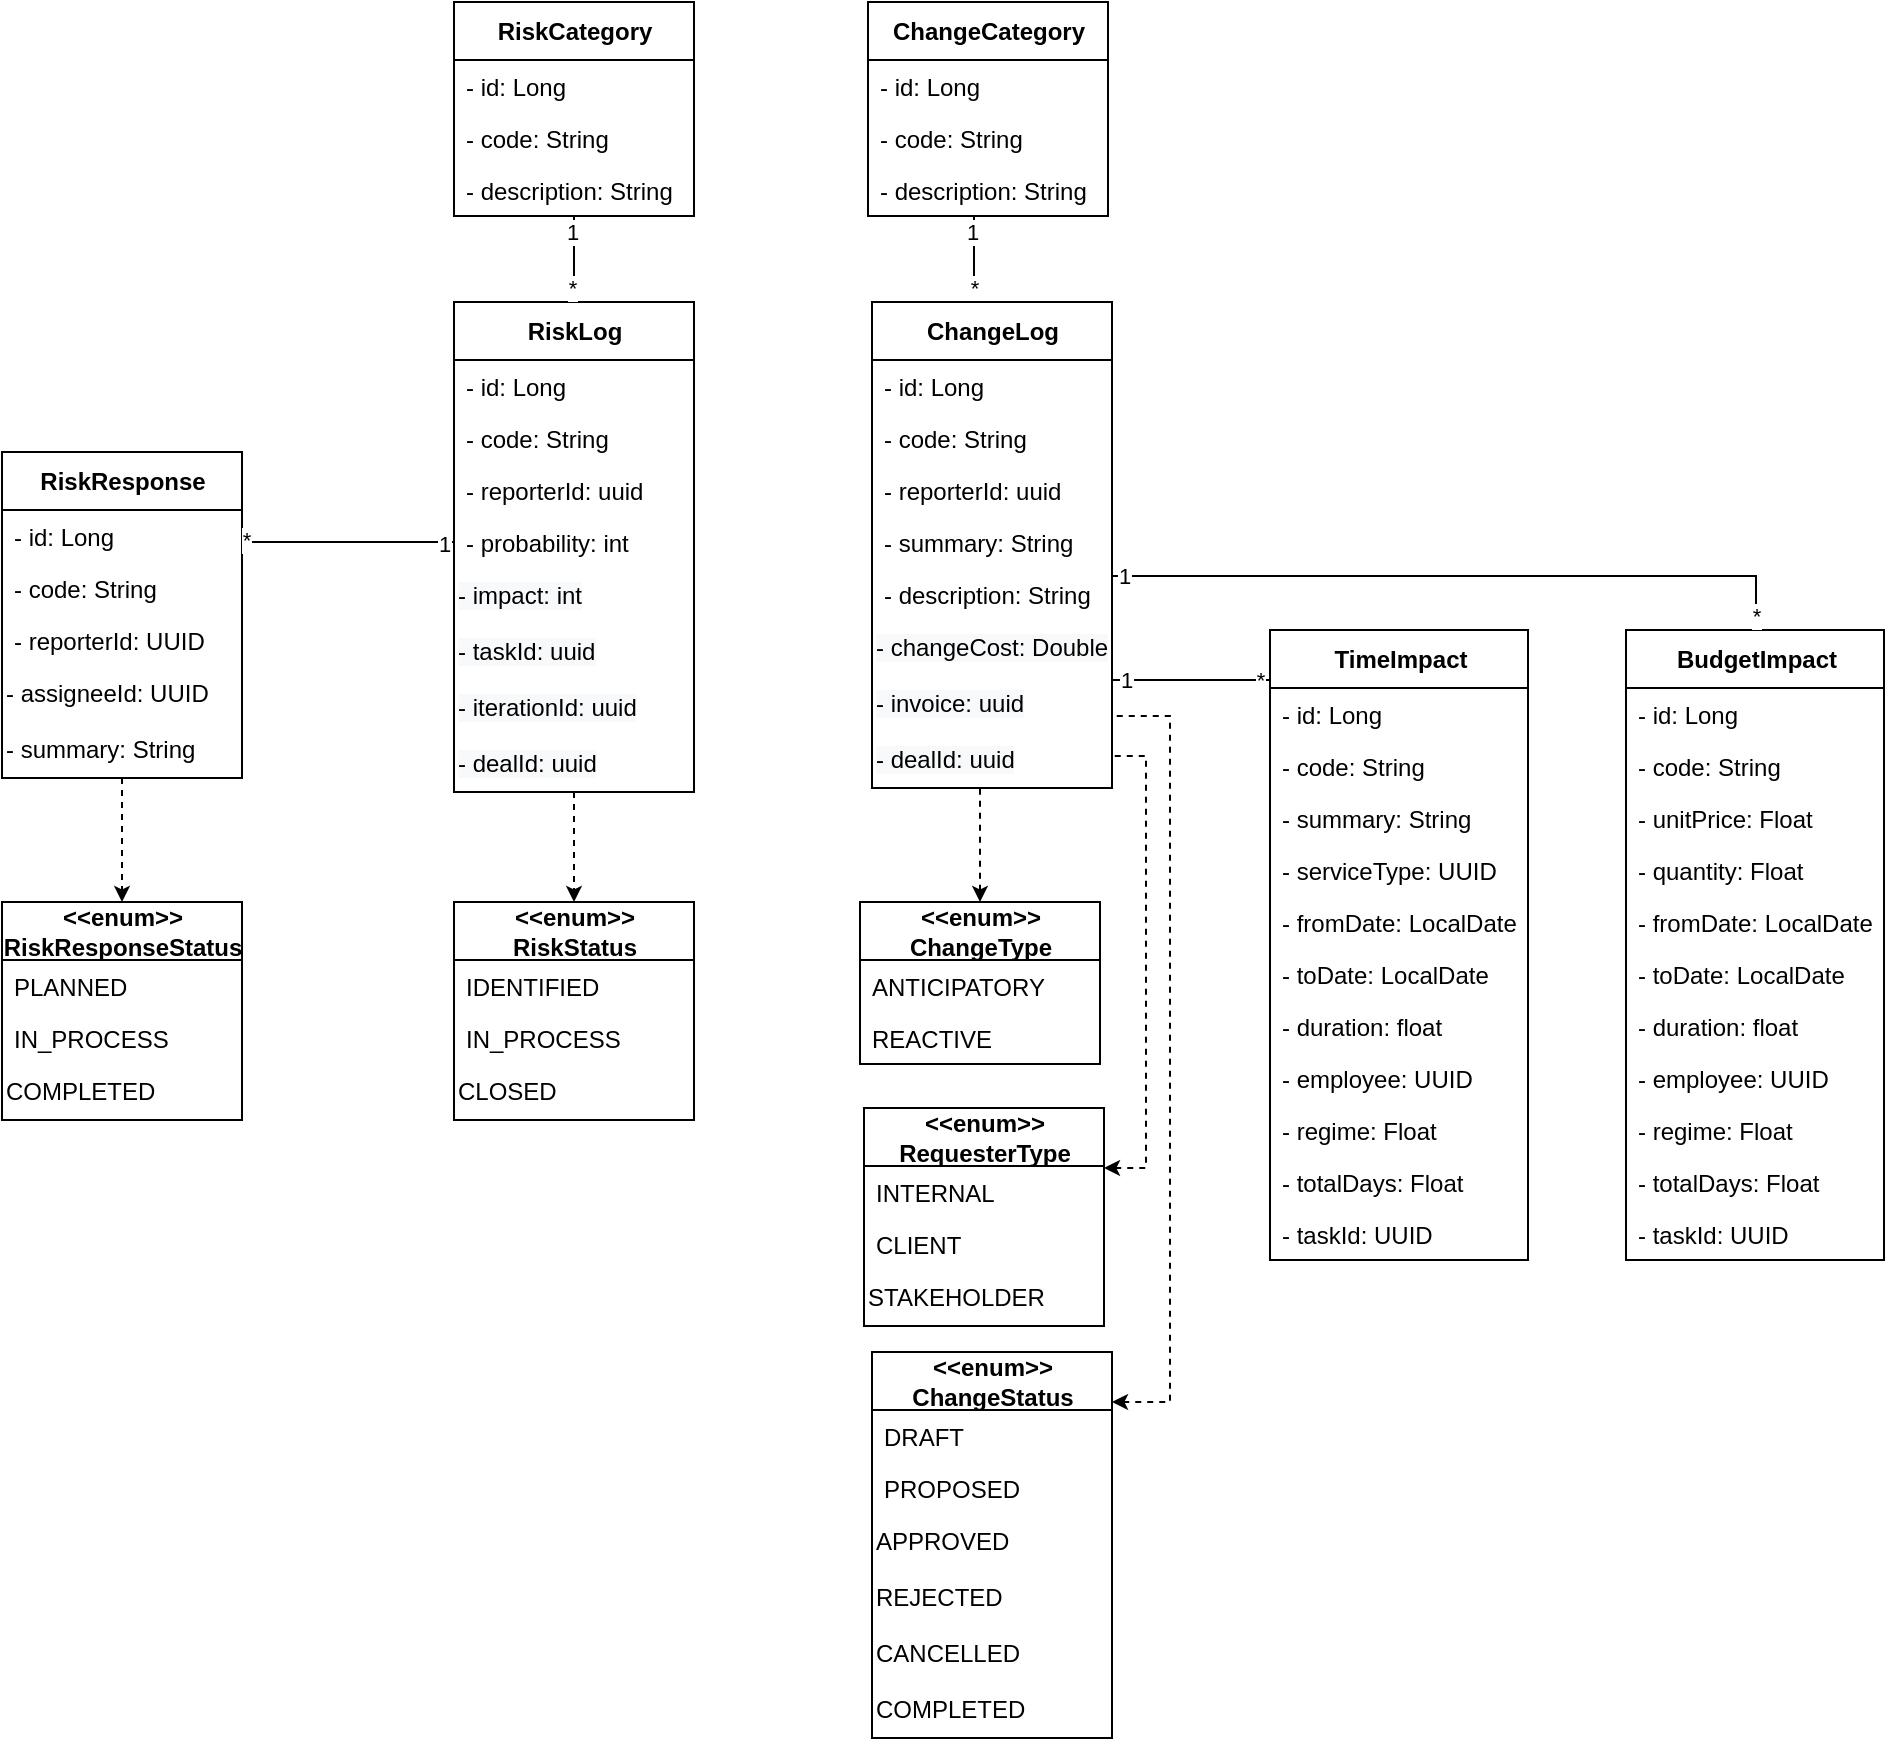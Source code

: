<mxfile version="17.3.0" type="github">
  <diagram id="O3V-b7JlQ_tQbeFanuFo" name="Page-1">
    <mxGraphModel dx="1190" dy="610" grid="0" gridSize="10" guides="1" tooltips="1" connect="1" arrows="1" fold="1" page="1" pageScale="1" pageWidth="827" pageHeight="1169" math="0" shadow="0">
      <root>
        <mxCell id="0" />
        <mxCell id="1" parent="0" />
        <mxCell id="GBCcsxsc0mgiXgWLBUPm-1" value="&lt;b&gt;RiskLog&lt;/b&gt;" style="swimlane;fontStyle=0;align=center;verticalAlign=middle;childLayout=stackLayout;horizontal=1;startSize=29;horizontalStack=0;resizeParent=1;resizeParentMax=0;resizeLast=0;collapsible=0;marginBottom=0;html=1;fontSize=12;labelPosition=center;verticalLabelPosition=middle;container=0;strokeColor=default;swimlaneLine=1;rounded=0;shadow=0;glass=0;sketch=0;perimeterSpacing=0;" parent="1" vertex="1">
          <mxGeometry x="276" y="270" width="120" height="245" as="geometry" />
        </mxCell>
        <mxCell id="GBCcsxsc0mgiXgWLBUPm-2" value="- id: Long" style="text;strokeColor=none;fillColor=none;align=left;verticalAlign=top;spacingLeft=4;spacingRight=4;overflow=hidden;rotatable=0;points=[[0,0.5],[1,0.5]];portConstraint=eastwest;container=0;fontStyle=0" parent="GBCcsxsc0mgiXgWLBUPm-1" vertex="1">
          <mxGeometry y="29" width="120" height="26" as="geometry" />
        </mxCell>
        <mxCell id="GBCcsxsc0mgiXgWLBUPm-3" value="- code: String " style="text;strokeColor=none;fillColor=none;align=left;verticalAlign=top;spacingLeft=4;spacingRight=4;overflow=hidden;rotatable=0;points=[[0,0.5],[1,0.5]];portConstraint=eastwest;container=0;fontStyle=0" parent="GBCcsxsc0mgiXgWLBUPm-1" vertex="1">
          <mxGeometry y="55" width="120" height="26" as="geometry" />
        </mxCell>
        <mxCell id="GBCcsxsc0mgiXgWLBUPm-4" value="- reporterId: uuid" style="text;strokeColor=none;fillColor=none;align=left;verticalAlign=top;spacingLeft=4;spacingRight=4;overflow=hidden;rotatable=0;points=[[0,0.5],[1,0.5]];portConstraint=eastwest;container=0;fontStyle=0" parent="GBCcsxsc0mgiXgWLBUPm-1" vertex="1">
          <mxGeometry y="81" width="120" height="26" as="geometry" />
        </mxCell>
        <mxCell id="GBCcsxsc0mgiXgWLBUPm-5" value="- probability: int" style="text;strokeColor=none;fillColor=none;align=left;verticalAlign=top;spacingLeft=4;spacingRight=4;overflow=hidden;rotatable=0;points=[[0,0.5],[1,0.5]];portConstraint=eastwest;container=0;fontStyle=0" parent="GBCcsxsc0mgiXgWLBUPm-1" vertex="1">
          <mxGeometry y="107" width="120" height="26" as="geometry" />
        </mxCell>
        <mxCell id="GBCcsxsc0mgiXgWLBUPm-6" value="&lt;span style=&quot;color: rgb(0 , 0 , 0) ; font-family: &amp;#34;helvetica&amp;#34; ; font-size: 12px ; font-style: normal ; font-weight: 400 ; letter-spacing: normal ; text-align: left ; text-indent: 0px ; text-transform: none ; word-spacing: 0px ; background-color: rgb(248 , 249 , 250) ; display: inline ; float: none&quot;&gt;- impact: int&lt;/span&gt;" style="text;whiteSpace=wrap;html=1;" parent="GBCcsxsc0mgiXgWLBUPm-1" vertex="1">
          <mxGeometry y="133" width="120" height="28" as="geometry" />
        </mxCell>
        <mxCell id="GBCcsxsc0mgiXgWLBUPm-8" value="&lt;span style=&quot;color: rgb(0 , 0 , 0) ; font-family: &amp;#34;helvetica&amp;#34; ; font-size: 12px ; font-style: normal ; font-weight: 400 ; letter-spacing: normal ; text-align: left ; text-indent: 0px ; text-transform: none ; word-spacing: 0px ; background-color: rgb(248 , 249 , 250) ; display: inline ; float: none&quot;&gt;- taskId: uuid&lt;/span&gt;" style="text;whiteSpace=wrap;html=1;" parent="GBCcsxsc0mgiXgWLBUPm-1" vertex="1">
          <mxGeometry y="161" width="120" height="28" as="geometry" />
        </mxCell>
        <mxCell id="GBCcsxsc0mgiXgWLBUPm-7" value="&lt;span style=&quot;color: rgb(0 , 0 , 0) ; font-family: &amp;#34;helvetica&amp;#34; ; font-size: 12px ; font-style: normal ; font-weight: 400 ; letter-spacing: normal ; text-align: left ; text-indent: 0px ; text-transform: none ; word-spacing: 0px ; background-color: rgb(248 , 249 , 250) ; display: inline ; float: none&quot;&gt;- iterationId: uuid&lt;/span&gt;" style="text;whiteSpace=wrap;html=1;" parent="GBCcsxsc0mgiXgWLBUPm-1" vertex="1">
          <mxGeometry y="189" width="120" height="28" as="geometry" />
        </mxCell>
        <mxCell id="GBCcsxsc0mgiXgWLBUPm-9" value="&lt;span style=&quot;color: rgb(0 , 0 , 0) ; font-family: &amp;#34;helvetica&amp;#34; ; font-size: 12px ; font-style: normal ; font-weight: 400 ; letter-spacing: normal ; text-align: left ; text-indent: 0px ; text-transform: none ; word-spacing: 0px ; background-color: rgb(248 , 249 , 250) ; display: inline ; float: none&quot;&gt;- dealId: uuid&lt;/span&gt;" style="text;whiteSpace=wrap;html=1;" parent="GBCcsxsc0mgiXgWLBUPm-1" vertex="1">
          <mxGeometry y="217" width="120" height="28" as="geometry" />
        </mxCell>
        <mxCell id="GBCcsxsc0mgiXgWLBUPm-20" value="&lt;b&gt;&amp;lt;&amp;lt;enum&amp;gt;&amp;gt;&lt;br&gt;RiskStatus&lt;/b&gt;" style="swimlane;fontStyle=0;align=center;verticalAlign=middle;childLayout=stackLayout;horizontal=1;startSize=29;horizontalStack=0;resizeParent=1;resizeParentMax=0;resizeLast=0;collapsible=0;marginBottom=0;html=1;fontSize=12;labelPosition=center;verticalLabelPosition=middle;container=0;swimlaneLine=1;rounded=0;sketch=0;glass=0;" parent="1" vertex="1">
          <mxGeometry x="276" y="570" width="120" height="109" as="geometry" />
        </mxCell>
        <mxCell id="GBCcsxsc0mgiXgWLBUPm-21" value="IDENTIFIED" style="text;strokeColor=none;fillColor=none;align=left;verticalAlign=top;spacingLeft=4;spacingRight=4;overflow=hidden;rotatable=0;points=[[0,0.5],[1,0.5]];portConstraint=eastwest;container=0;fontStyle=0" parent="GBCcsxsc0mgiXgWLBUPm-20" vertex="1">
          <mxGeometry y="29" width="120" height="26" as="geometry" />
        </mxCell>
        <mxCell id="GBCcsxsc0mgiXgWLBUPm-22" value="IN_PROCESS" style="text;strokeColor=none;fillColor=none;align=left;verticalAlign=top;spacingLeft=4;spacingRight=4;overflow=hidden;rotatable=0;points=[[0,0.5],[1,0.5]];portConstraint=eastwest;container=0;fontStyle=0" parent="GBCcsxsc0mgiXgWLBUPm-20" vertex="1">
          <mxGeometry y="55" width="120" height="26" as="geometry" />
        </mxCell>
        <mxCell id="GBCcsxsc0mgiXgWLBUPm-23" value="CLOSED" style="text;whiteSpace=wrap;html=1;fontStyle=0" parent="GBCcsxsc0mgiXgWLBUPm-20" vertex="1">
          <mxGeometry y="81" width="120" height="28" as="geometry" />
        </mxCell>
        <mxCell id="GBCcsxsc0mgiXgWLBUPm-25" style="edgeStyle=orthogonalEdgeStyle;rounded=0;orthogonalLoop=1;jettySize=auto;html=1;dashed=1;endSize=5;startSize=5;" parent="1" source="GBCcsxsc0mgiXgWLBUPm-9" target="GBCcsxsc0mgiXgWLBUPm-20" edge="1">
          <mxGeometry relative="1" as="geometry" />
        </mxCell>
        <mxCell id="GBCcsxsc0mgiXgWLBUPm-26" value="&lt;b&gt;RiskCategory&lt;/b&gt;" style="swimlane;fontStyle=0;align=center;verticalAlign=middle;childLayout=stackLayout;horizontal=1;startSize=29;horizontalStack=0;resizeParent=1;resizeParentMax=0;resizeLast=0;collapsible=0;marginBottom=0;html=1;fontSize=12;labelPosition=center;verticalLabelPosition=middle;container=0;strokeColor=default;swimlaneLine=1;rounded=0;shadow=0;glass=0;sketch=0;perimeterSpacing=0;" parent="1" vertex="1">
          <mxGeometry x="276" y="120" width="120" height="107" as="geometry" />
        </mxCell>
        <mxCell id="GBCcsxsc0mgiXgWLBUPm-27" value="- id: Long" style="text;strokeColor=none;fillColor=none;align=left;verticalAlign=top;spacingLeft=4;spacingRight=4;overflow=hidden;rotatable=0;points=[[0,0.5],[1,0.5]];portConstraint=eastwest;container=0;fontStyle=0" parent="GBCcsxsc0mgiXgWLBUPm-26" vertex="1">
          <mxGeometry y="29" width="120" height="26" as="geometry" />
        </mxCell>
        <mxCell id="GBCcsxsc0mgiXgWLBUPm-35" value="- code: String " style="text;strokeColor=none;fillColor=none;align=left;verticalAlign=top;spacingLeft=4;spacingRight=4;overflow=hidden;rotatable=0;points=[[0,0.5],[1,0.5]];portConstraint=eastwest;container=0;fontStyle=0" parent="GBCcsxsc0mgiXgWLBUPm-26" vertex="1">
          <mxGeometry y="55" width="120" height="26" as="geometry" />
        </mxCell>
        <mxCell id="GBCcsxsc0mgiXgWLBUPm-28" value="- description: String " style="text;strokeColor=none;fillColor=none;align=left;verticalAlign=top;spacingLeft=4;spacingRight=4;overflow=hidden;rotatable=0;points=[[0,0.5],[1,0.5]];portConstraint=eastwest;container=0;fontStyle=0" parent="GBCcsxsc0mgiXgWLBUPm-26" vertex="1">
          <mxGeometry y="81" width="120" height="26" as="geometry" />
        </mxCell>
        <mxCell id="GBCcsxsc0mgiXgWLBUPm-36" style="edgeStyle=orthogonalEdgeStyle;rounded=0;orthogonalLoop=1;jettySize=auto;html=1;startSize=5;endSize=5;endArrow=none;endFill=0;" parent="1" source="GBCcsxsc0mgiXgWLBUPm-1" target="GBCcsxsc0mgiXgWLBUPm-26" edge="1">
          <mxGeometry relative="1" as="geometry">
            <Array as="points">
              <mxPoint x="336" y="246" />
              <mxPoint x="336" y="246" />
            </Array>
          </mxGeometry>
        </mxCell>
        <mxCell id="GBCcsxsc0mgiXgWLBUPm-37" value="*" style="edgeLabel;html=1;align=center;verticalAlign=middle;resizable=0;points=[];" parent="GBCcsxsc0mgiXgWLBUPm-36" vertex="1" connectable="0">
          <mxGeometry x="-0.846" relative="1" as="geometry">
            <mxPoint x="-1" y="-4" as="offset" />
          </mxGeometry>
        </mxCell>
        <mxCell id="GBCcsxsc0mgiXgWLBUPm-38" value="1" style="edgeLabel;html=1;align=center;verticalAlign=middle;resizable=0;points=[];" parent="GBCcsxsc0mgiXgWLBUPm-36" vertex="1" connectable="0">
          <mxGeometry x="0.913" relative="1" as="geometry">
            <mxPoint x="-1" y="6" as="offset" />
          </mxGeometry>
        </mxCell>
        <mxCell id="GBCcsxsc0mgiXgWLBUPm-39" value="&lt;b&gt;&amp;lt;&amp;lt;enum&amp;gt;&amp;gt;&lt;/b&gt;&lt;br&gt;&lt;b&gt;RiskResponseStatus&lt;/b&gt;" style="swimlane;fontStyle=0;align=center;verticalAlign=middle;childLayout=stackLayout;horizontal=1;startSize=29;horizontalStack=0;resizeParent=1;resizeParentMax=0;resizeLast=0;collapsible=0;marginBottom=0;html=1;fontSize=12;labelPosition=center;verticalLabelPosition=middle;container=0;swimlaneLine=1;rounded=0;sketch=0;glass=0;" parent="1" vertex="1">
          <mxGeometry x="50" y="570" width="120" height="109" as="geometry" />
        </mxCell>
        <mxCell id="GBCcsxsc0mgiXgWLBUPm-40" value="PLANNED" style="text;strokeColor=none;fillColor=none;align=left;verticalAlign=top;spacingLeft=4;spacingRight=4;overflow=hidden;rotatable=0;points=[[0,0.5],[1,0.5]];portConstraint=eastwest;container=0;fontStyle=0" parent="GBCcsxsc0mgiXgWLBUPm-39" vertex="1">
          <mxGeometry y="29" width="120" height="26" as="geometry" />
        </mxCell>
        <mxCell id="GBCcsxsc0mgiXgWLBUPm-41" value="IN_PROCESS" style="text;strokeColor=none;fillColor=none;align=left;verticalAlign=top;spacingLeft=4;spacingRight=4;overflow=hidden;rotatable=0;points=[[0,0.5],[1,0.5]];portConstraint=eastwest;container=0;fontStyle=0" parent="GBCcsxsc0mgiXgWLBUPm-39" vertex="1">
          <mxGeometry y="55" width="120" height="26" as="geometry" />
        </mxCell>
        <mxCell id="GBCcsxsc0mgiXgWLBUPm-42" value="COMPLETED" style="text;whiteSpace=wrap;html=1;fontStyle=0" parent="GBCcsxsc0mgiXgWLBUPm-39" vertex="1">
          <mxGeometry y="81" width="120" height="28" as="geometry" />
        </mxCell>
        <mxCell id="GBCcsxsc0mgiXgWLBUPm-43" value="&lt;b&gt;RiskResponse&lt;/b&gt;" style="swimlane;fontStyle=0;align=center;verticalAlign=middle;childLayout=stackLayout;horizontal=1;startSize=29;horizontalStack=0;resizeParent=1;resizeParentMax=0;resizeLast=0;collapsible=0;marginBottom=0;html=1;fontSize=12;labelPosition=center;verticalLabelPosition=middle;container=0;strokeColor=default;swimlaneLine=1;rounded=0;shadow=0;glass=0;sketch=0;perimeterSpacing=0;" parent="1" vertex="1">
          <mxGeometry x="50" y="345" width="120" height="163" as="geometry" />
        </mxCell>
        <mxCell id="GBCcsxsc0mgiXgWLBUPm-44" value="- id: Long" style="text;strokeColor=none;fillColor=none;align=left;verticalAlign=top;spacingLeft=4;spacingRight=4;overflow=hidden;rotatable=0;points=[[0,0.5],[1,0.5]];portConstraint=eastwest;container=0;fontStyle=0" parent="GBCcsxsc0mgiXgWLBUPm-43" vertex="1">
          <mxGeometry y="29" width="120" height="26" as="geometry" />
        </mxCell>
        <mxCell id="GBCcsxsc0mgiXgWLBUPm-45" value="- code: String " style="text;strokeColor=none;fillColor=none;align=left;verticalAlign=top;spacingLeft=4;spacingRight=4;overflow=hidden;rotatable=0;points=[[0,0.5],[1,0.5]];portConstraint=eastwest;container=0;fontStyle=0" parent="GBCcsxsc0mgiXgWLBUPm-43" vertex="1">
          <mxGeometry y="55" width="120" height="26" as="geometry" />
        </mxCell>
        <mxCell id="GBCcsxsc0mgiXgWLBUPm-46" value="- reporterId: UUID" style="text;strokeColor=none;fillColor=none;align=left;verticalAlign=top;spacingLeft=4;spacingRight=4;overflow=hidden;rotatable=0;points=[[0,0.5],[1,0.5]];portConstraint=eastwest;container=0;fontStyle=0" parent="GBCcsxsc0mgiXgWLBUPm-43" vertex="1">
          <mxGeometry y="81" width="120" height="26" as="geometry" />
        </mxCell>
        <mxCell id="GBCcsxsc0mgiXgWLBUPm-69" value="&lt;span&gt;-&amp;nbsp;&lt;/span&gt;&lt;span style=&quot;font-family: &amp;#34;helvetica&amp;#34;&quot;&gt;assigneeId&lt;/span&gt;&lt;span&gt;: UUID&lt;/span&gt;" style="text;whiteSpace=wrap;html=1;align=left;" parent="GBCcsxsc0mgiXgWLBUPm-43" vertex="1">
          <mxGeometry y="107" width="120" height="28" as="geometry" />
        </mxCell>
        <mxCell id="GBCcsxsc0mgiXgWLBUPm-67" value="&lt;span&gt;- summary: String&lt;/span&gt;" style="text;whiteSpace=wrap;html=1;align=left;" parent="GBCcsxsc0mgiXgWLBUPm-43" vertex="1">
          <mxGeometry y="135" width="120" height="28" as="geometry" />
        </mxCell>
        <mxCell id="GBCcsxsc0mgiXgWLBUPm-54" style="edgeStyle=orthogonalEdgeStyle;rounded=0;orthogonalLoop=1;jettySize=auto;html=1;endArrow=none;endFill=0;startSize=5;endSize=5;" parent="1" source="GBCcsxsc0mgiXgWLBUPm-5" target="GBCcsxsc0mgiXgWLBUPm-43" edge="1">
          <mxGeometry relative="1" as="geometry">
            <Array as="points">
              <mxPoint x="109" y="391" />
            </Array>
          </mxGeometry>
        </mxCell>
        <mxCell id="GBCcsxsc0mgiXgWLBUPm-55" value="*" style="edgeLabel;html=1;align=center;verticalAlign=middle;resizable=0;points=[];" parent="GBCcsxsc0mgiXgWLBUPm-54" vertex="1" connectable="0">
          <mxGeometry x="0.931" y="1" relative="1" as="geometry">
            <mxPoint x="-2" y="-2" as="offset" />
          </mxGeometry>
        </mxCell>
        <mxCell id="GBCcsxsc0mgiXgWLBUPm-56" value="1" style="edgeLabel;html=1;align=center;verticalAlign=middle;resizable=0;points=[];" parent="GBCcsxsc0mgiXgWLBUPm-54" vertex="1" connectable="0">
          <mxGeometry x="-0.894" y="1" relative="1" as="geometry">
            <mxPoint as="offset" />
          </mxGeometry>
        </mxCell>
        <mxCell id="GBCcsxsc0mgiXgWLBUPm-57" style="edgeStyle=orthogonalEdgeStyle;rounded=0;orthogonalLoop=1;jettySize=auto;html=1;endArrow=classic;endFill=1;startSize=5;endSize=5;dashed=1;" parent="1" source="GBCcsxsc0mgiXgWLBUPm-43" target="GBCcsxsc0mgiXgWLBUPm-39" edge="1">
          <mxGeometry relative="1" as="geometry">
            <Array as="points">
              <mxPoint x="114" y="585" />
              <mxPoint x="114" y="585" />
            </Array>
          </mxGeometry>
        </mxCell>
        <mxCell id="GBCcsxsc0mgiXgWLBUPm-74" style="edgeStyle=orthogonalEdgeStyle;rounded=0;orthogonalLoop=1;jettySize=auto;html=1;endArrow=none;endFill=0;startSize=5;endSize=5;" parent="1" source="GBCcsxsc0mgiXgWLBUPm-58" target="GBCcsxsc0mgiXgWLBUPm-70" edge="1">
          <mxGeometry relative="1" as="geometry">
            <Array as="points">
              <mxPoint x="536" y="253" />
              <mxPoint x="536" y="253" />
            </Array>
          </mxGeometry>
        </mxCell>
        <mxCell id="GBCcsxsc0mgiXgWLBUPm-75" value="*" style="edgeLabel;html=1;align=center;verticalAlign=middle;resizable=0;points=[];" parent="GBCcsxsc0mgiXgWLBUPm-74" vertex="1" connectable="0">
          <mxGeometry x="-0.648" relative="1" as="geometry">
            <mxPoint as="offset" />
          </mxGeometry>
        </mxCell>
        <mxCell id="GBCcsxsc0mgiXgWLBUPm-76" value="1" style="edgeLabel;html=1;align=center;verticalAlign=middle;resizable=0;points=[];" parent="GBCcsxsc0mgiXgWLBUPm-74" vertex="1" connectable="0">
          <mxGeometry x="0.733" y="-1" relative="1" as="geometry">
            <mxPoint x="-2" y="2" as="offset" />
          </mxGeometry>
        </mxCell>
        <mxCell id="GBCcsxsc0mgiXgWLBUPm-58" value="&lt;b&gt;ChangeLog&lt;/b&gt;" style="swimlane;fontStyle=0;align=center;verticalAlign=middle;childLayout=stackLayout;horizontal=1;startSize=29;horizontalStack=0;resizeParent=1;resizeParentMax=0;resizeLast=0;collapsible=0;marginBottom=0;html=1;fontSize=12;labelPosition=center;verticalLabelPosition=middle;container=0;strokeColor=default;swimlaneLine=1;rounded=0;shadow=0;glass=0;sketch=0;perimeterSpacing=0;" parent="1" vertex="1">
          <mxGeometry x="485" y="270" width="120" height="243" as="geometry" />
        </mxCell>
        <mxCell id="GBCcsxsc0mgiXgWLBUPm-59" value="- id: Long" style="text;strokeColor=none;fillColor=none;align=left;verticalAlign=top;spacingLeft=4;spacingRight=4;overflow=hidden;rotatable=0;points=[[0,0.5],[1,0.5]];portConstraint=eastwest;container=0;fontStyle=0" parent="GBCcsxsc0mgiXgWLBUPm-58" vertex="1">
          <mxGeometry y="29" width="120" height="26" as="geometry" />
        </mxCell>
        <mxCell id="GBCcsxsc0mgiXgWLBUPm-60" value="- code: String " style="text;strokeColor=none;fillColor=none;align=left;verticalAlign=top;spacingLeft=4;spacingRight=4;overflow=hidden;rotatable=0;points=[[0,0.5],[1,0.5]];portConstraint=eastwest;container=0;fontStyle=0" parent="GBCcsxsc0mgiXgWLBUPm-58" vertex="1">
          <mxGeometry y="55" width="120" height="26" as="geometry" />
        </mxCell>
        <mxCell id="GBCcsxsc0mgiXgWLBUPm-61" value="- reporterId: uuid" style="text;strokeColor=none;fillColor=none;align=left;verticalAlign=top;spacingLeft=4;spacingRight=4;overflow=hidden;rotatable=0;points=[[0,0.5],[1,0.5]];portConstraint=eastwest;container=0;fontStyle=0" parent="GBCcsxsc0mgiXgWLBUPm-58" vertex="1">
          <mxGeometry y="81" width="120" height="26" as="geometry" />
        </mxCell>
        <mxCell id="GBCcsxsc0mgiXgWLBUPm-62" value="- summary: String" style="text;strokeColor=none;fillColor=none;align=left;verticalAlign=top;spacingLeft=4;spacingRight=4;overflow=hidden;rotatable=0;points=[[0,0.5],[1,0.5]];portConstraint=eastwest;container=0;fontStyle=0" parent="GBCcsxsc0mgiXgWLBUPm-58" vertex="1">
          <mxGeometry y="107" width="120" height="26" as="geometry" />
        </mxCell>
        <mxCell id="GBCcsxsc0mgiXgWLBUPm-68" value="- description: String" style="text;strokeColor=none;fillColor=none;align=left;verticalAlign=top;spacingLeft=4;spacingRight=4;overflow=hidden;rotatable=0;points=[[0,0.5],[1,0.5]];portConstraint=eastwest;container=0;fontStyle=0" parent="GBCcsxsc0mgiXgWLBUPm-58" vertex="1">
          <mxGeometry y="133" width="120" height="26" as="geometry" />
        </mxCell>
        <mxCell id="GBCcsxsc0mgiXgWLBUPm-64" value="&lt;span style=&quot;color: rgb(0 , 0 , 0) ; font-family: &amp;#34;helvetica&amp;#34; ; font-size: 12px ; font-style: normal ; font-weight: 400 ; letter-spacing: normal ; text-align: left ; text-indent: 0px ; text-transform: none ; word-spacing: 0px ; background-color: rgb(248 , 249 , 250) ; display: inline ; float: none&quot;&gt;- changeCost: Double&lt;/span&gt;" style="text;whiteSpace=wrap;html=1;" parent="GBCcsxsc0mgiXgWLBUPm-58" vertex="1">
          <mxGeometry y="159" width="120" height="28" as="geometry" />
        </mxCell>
        <mxCell id="GBCcsxsc0mgiXgWLBUPm-65" value="&lt;span style=&quot;color: rgb(0 , 0 , 0) ; font-family: &amp;#34;helvetica&amp;#34; ; font-size: 12px ; font-style: normal ; font-weight: 400 ; letter-spacing: normal ; text-align: left ; text-indent: 0px ; text-transform: none ; word-spacing: 0px ; background-color: rgb(248 , 249 , 250) ; display: inline ; float: none&quot;&gt;- invoice: uuid&lt;/span&gt;" style="text;whiteSpace=wrap;html=1;" parent="GBCcsxsc0mgiXgWLBUPm-58" vertex="1">
          <mxGeometry y="187" width="120" height="28" as="geometry" />
        </mxCell>
        <mxCell id="GBCcsxsc0mgiXgWLBUPm-66" value="&lt;span style=&quot;color: rgb(0 , 0 , 0) ; font-family: &amp;#34;helvetica&amp;#34; ; font-size: 12px ; font-style: normal ; font-weight: 400 ; letter-spacing: normal ; text-align: left ; text-indent: 0px ; text-transform: none ; word-spacing: 0px ; background-color: rgb(248 , 249 , 250) ; display: inline ; float: none&quot;&gt;- dealId: uuid&lt;/span&gt;" style="text;whiteSpace=wrap;html=1;" parent="GBCcsxsc0mgiXgWLBUPm-58" vertex="1">
          <mxGeometry y="215" width="120" height="28" as="geometry" />
        </mxCell>
        <mxCell id="GBCcsxsc0mgiXgWLBUPm-70" value="&lt;b&gt;ChangeCategory&lt;/b&gt;" style="swimlane;fontStyle=0;align=center;verticalAlign=middle;childLayout=stackLayout;horizontal=1;startSize=29;horizontalStack=0;resizeParent=1;resizeParentMax=0;resizeLast=0;collapsible=0;marginBottom=0;html=1;fontSize=12;labelPosition=center;verticalLabelPosition=middle;container=0;strokeColor=default;swimlaneLine=1;rounded=0;shadow=0;glass=0;sketch=0;perimeterSpacing=0;" parent="1" vertex="1">
          <mxGeometry x="483" y="120" width="120" height="107" as="geometry" />
        </mxCell>
        <mxCell id="GBCcsxsc0mgiXgWLBUPm-71" value="- id: Long" style="text;strokeColor=none;fillColor=none;align=left;verticalAlign=top;spacingLeft=4;spacingRight=4;overflow=hidden;rotatable=0;points=[[0,0.5],[1,0.5]];portConstraint=eastwest;container=0;fontStyle=0" parent="GBCcsxsc0mgiXgWLBUPm-70" vertex="1">
          <mxGeometry y="29" width="120" height="26" as="geometry" />
        </mxCell>
        <mxCell id="GBCcsxsc0mgiXgWLBUPm-72" value="- code: String " style="text;strokeColor=none;fillColor=none;align=left;verticalAlign=top;spacingLeft=4;spacingRight=4;overflow=hidden;rotatable=0;points=[[0,0.5],[1,0.5]];portConstraint=eastwest;container=0;fontStyle=0" parent="GBCcsxsc0mgiXgWLBUPm-70" vertex="1">
          <mxGeometry y="55" width="120" height="26" as="geometry" />
        </mxCell>
        <mxCell id="GBCcsxsc0mgiXgWLBUPm-73" value="- description: String " style="text;strokeColor=none;fillColor=none;align=left;verticalAlign=top;spacingLeft=4;spacingRight=4;overflow=hidden;rotatable=0;points=[[0,0.5],[1,0.5]];portConstraint=eastwest;container=0;fontStyle=0" parent="GBCcsxsc0mgiXgWLBUPm-70" vertex="1">
          <mxGeometry y="81" width="120" height="26" as="geometry" />
        </mxCell>
        <mxCell id="GBCcsxsc0mgiXgWLBUPm-96" style="edgeStyle=orthogonalEdgeStyle;rounded=0;orthogonalLoop=1;jettySize=auto;html=1;endArrow=none;endFill=0;startSize=5;endSize=5;dashed=1;startArrow=classic;startFill=1;" parent="1" source="GBCcsxsc0mgiXgWLBUPm-77" target="GBCcsxsc0mgiXgWLBUPm-58" edge="1">
          <mxGeometry relative="1" as="geometry">
            <Array as="points">
              <mxPoint x="622" y="703" />
              <mxPoint x="622" y="497" />
            </Array>
          </mxGeometry>
        </mxCell>
        <mxCell id="GBCcsxsc0mgiXgWLBUPm-77" value="&lt;b&gt;&amp;lt;&amp;lt;enum&amp;gt;&amp;gt;&lt;/b&gt;&lt;br&gt;&lt;b&gt;RequesterType&lt;/b&gt;" style="swimlane;fontStyle=0;align=center;verticalAlign=middle;childLayout=stackLayout;horizontal=1;startSize=29;horizontalStack=0;resizeParent=1;resizeParentMax=0;resizeLast=0;collapsible=0;marginBottom=0;html=1;fontSize=12;labelPosition=center;verticalLabelPosition=middle;container=0;swimlaneLine=1;rounded=0;sketch=0;glass=0;" parent="1" vertex="1">
          <mxGeometry x="481" y="673" width="120" height="109" as="geometry" />
        </mxCell>
        <mxCell id="GBCcsxsc0mgiXgWLBUPm-78" value="INTERNAL" style="text;strokeColor=none;fillColor=none;align=left;verticalAlign=top;spacingLeft=4;spacingRight=4;overflow=hidden;rotatable=0;points=[[0,0.5],[1,0.5]];portConstraint=eastwest;container=0;fontStyle=0" parent="GBCcsxsc0mgiXgWLBUPm-77" vertex="1">
          <mxGeometry y="29" width="120" height="26" as="geometry" />
        </mxCell>
        <mxCell id="GBCcsxsc0mgiXgWLBUPm-79" value="CLIENT" style="text;strokeColor=none;fillColor=none;align=left;verticalAlign=top;spacingLeft=4;spacingRight=4;overflow=hidden;rotatable=0;points=[[0,0.5],[1,0.5]];portConstraint=eastwest;container=0;fontStyle=0" parent="GBCcsxsc0mgiXgWLBUPm-77" vertex="1">
          <mxGeometry y="55" width="120" height="26" as="geometry" />
        </mxCell>
        <mxCell id="GBCcsxsc0mgiXgWLBUPm-80" value="STAKEHOLDER" style="text;whiteSpace=wrap;html=1;fontStyle=0" parent="GBCcsxsc0mgiXgWLBUPm-77" vertex="1">
          <mxGeometry y="81" width="120" height="28" as="geometry" />
        </mxCell>
        <mxCell id="GBCcsxsc0mgiXgWLBUPm-98" style="edgeStyle=orthogonalEdgeStyle;rounded=0;orthogonalLoop=1;jettySize=auto;html=1;dashed=1;startArrow=classic;startFill=1;endArrow=none;endFill=0;startSize=5;endSize=5;" parent="1" source="GBCcsxsc0mgiXgWLBUPm-81" target="GBCcsxsc0mgiXgWLBUPm-58" edge="1">
          <mxGeometry relative="1" as="geometry">
            <Array as="points">
              <mxPoint x="634" y="820" />
              <mxPoint x="634" y="477" />
            </Array>
          </mxGeometry>
        </mxCell>
        <mxCell id="GBCcsxsc0mgiXgWLBUPm-81" value="&lt;b&gt;&amp;lt;&amp;lt;enum&amp;gt;&amp;gt;&lt;br&gt;&lt;/b&gt;&lt;b&gt;ChangeStatus&lt;/b&gt;&lt;b&gt;&lt;br&gt;&lt;/b&gt;" style="swimlane;fontStyle=0;align=center;verticalAlign=middle;childLayout=stackLayout;horizontal=1;startSize=29;horizontalStack=0;resizeParent=1;resizeParentMax=0;resizeLast=0;collapsible=0;marginBottom=0;html=1;fontSize=12;labelPosition=center;verticalLabelPosition=middle;container=0;swimlaneLine=1;rounded=0;sketch=0;glass=0;" parent="1" vertex="1">
          <mxGeometry x="485" y="795" width="120" height="193" as="geometry" />
        </mxCell>
        <mxCell id="GBCcsxsc0mgiXgWLBUPm-82" value="DRAFT" style="text;strokeColor=none;fillColor=none;align=left;verticalAlign=top;spacingLeft=4;spacingRight=4;overflow=hidden;rotatable=0;points=[[0,0.5],[1,0.5]];portConstraint=eastwest;container=0;fontStyle=0" parent="GBCcsxsc0mgiXgWLBUPm-81" vertex="1">
          <mxGeometry y="29" width="120" height="26" as="geometry" />
        </mxCell>
        <mxCell id="GBCcsxsc0mgiXgWLBUPm-83" value="PROPOSED" style="text;strokeColor=none;fillColor=none;align=left;verticalAlign=top;spacingLeft=4;spacingRight=4;overflow=hidden;rotatable=0;points=[[0,0.5],[1,0.5]];portConstraint=eastwest;container=0;fontStyle=0" parent="GBCcsxsc0mgiXgWLBUPm-81" vertex="1">
          <mxGeometry y="55" width="120" height="26" as="geometry" />
        </mxCell>
        <mxCell id="GBCcsxsc0mgiXgWLBUPm-84" value="APPROVED" style="text;whiteSpace=wrap;html=1;fontStyle=0" parent="GBCcsxsc0mgiXgWLBUPm-81" vertex="1">
          <mxGeometry y="81" width="120" height="28" as="geometry" />
        </mxCell>
        <mxCell id="GBCcsxsc0mgiXgWLBUPm-85" value="REJECTED" style="text;whiteSpace=wrap;html=1;fontStyle=0" parent="GBCcsxsc0mgiXgWLBUPm-81" vertex="1">
          <mxGeometry y="109" width="120" height="28" as="geometry" />
        </mxCell>
        <mxCell id="GBCcsxsc0mgiXgWLBUPm-86" value="CANCELLED" style="text;whiteSpace=wrap;html=1;fontStyle=0" parent="GBCcsxsc0mgiXgWLBUPm-81" vertex="1">
          <mxGeometry y="137" width="120" height="28" as="geometry" />
        </mxCell>
        <mxCell id="GBCcsxsc0mgiXgWLBUPm-87" value="COMPLETED" style="text;whiteSpace=wrap;html=1;fontStyle=0" parent="GBCcsxsc0mgiXgWLBUPm-81" vertex="1">
          <mxGeometry y="165" width="120" height="28" as="geometry" />
        </mxCell>
        <mxCell id="GBCcsxsc0mgiXgWLBUPm-99" style="edgeStyle=orthogonalEdgeStyle;rounded=0;orthogonalLoop=1;jettySize=auto;html=1;dashed=1;startArrow=classic;startFill=1;endArrow=none;endFill=0;startSize=5;endSize=5;" parent="1" source="GBCcsxsc0mgiXgWLBUPm-91" target="GBCcsxsc0mgiXgWLBUPm-58" edge="1">
          <mxGeometry relative="1" as="geometry">
            <Array as="points">
              <mxPoint x="534" y="506" />
            </Array>
          </mxGeometry>
        </mxCell>
        <mxCell id="GBCcsxsc0mgiXgWLBUPm-91" value="&lt;b&gt;&amp;lt;&amp;lt;enum&amp;gt;&amp;gt;&lt;/b&gt;&lt;br&gt;&lt;b&gt;ChangeType&lt;/b&gt;" style="swimlane;fontStyle=0;align=center;verticalAlign=middle;childLayout=stackLayout;horizontal=1;startSize=29;horizontalStack=0;resizeParent=1;resizeParentMax=0;resizeLast=0;collapsible=0;marginBottom=0;html=1;fontSize=12;labelPosition=center;verticalLabelPosition=middle;container=0;swimlaneLine=1;rounded=0;sketch=0;glass=0;" parent="1" vertex="1">
          <mxGeometry x="479" y="570" width="120" height="81" as="geometry" />
        </mxCell>
        <mxCell id="GBCcsxsc0mgiXgWLBUPm-92" value="ANTICIPATORY" style="text;strokeColor=none;fillColor=none;align=left;verticalAlign=top;spacingLeft=4;spacingRight=4;overflow=hidden;rotatable=0;points=[[0,0.5],[1,0.5]];portConstraint=eastwest;container=0;fontStyle=0" parent="GBCcsxsc0mgiXgWLBUPm-91" vertex="1">
          <mxGeometry y="29" width="120" height="26" as="geometry" />
        </mxCell>
        <mxCell id="GBCcsxsc0mgiXgWLBUPm-93" value="REACTIVE" style="text;strokeColor=none;fillColor=none;align=left;verticalAlign=top;spacingLeft=4;spacingRight=4;overflow=hidden;rotatable=0;points=[[0,0.5],[1,0.5]];portConstraint=eastwest;container=0;fontStyle=0" parent="GBCcsxsc0mgiXgWLBUPm-91" vertex="1">
          <mxGeometry y="55" width="120" height="26" as="geometry" />
        </mxCell>
        <mxCell id="-9ntUUpc3BVKoZAdtAOt-1" value="&lt;b&gt;TimeImpact&lt;/b&gt;" style="swimlane;fontStyle=0;align=center;verticalAlign=middle;childLayout=stackLayout;horizontal=1;startSize=29;horizontalStack=0;resizeParent=1;resizeParentMax=0;resizeLast=0;collapsible=0;marginBottom=0;html=1;fontSize=12;labelPosition=center;verticalLabelPosition=middle;container=0;strokeColor=default;swimlaneLine=1;rounded=0;shadow=0;glass=0;sketch=0;perimeterSpacing=0;" vertex="1" parent="1">
          <mxGeometry x="684" y="434" width="129" height="315" as="geometry" />
        </mxCell>
        <mxCell id="-9ntUUpc3BVKoZAdtAOt-2" value="- id: Long" style="text;strokeColor=none;fillColor=none;align=left;verticalAlign=top;spacingLeft=4;spacingRight=4;overflow=hidden;rotatable=0;points=[[0,0.5],[1,0.5]];portConstraint=eastwest;container=0;fontStyle=0" vertex="1" parent="-9ntUUpc3BVKoZAdtAOt-1">
          <mxGeometry y="29" width="129" height="26" as="geometry" />
        </mxCell>
        <mxCell id="-9ntUUpc3BVKoZAdtAOt-3" value="- code: String " style="text;strokeColor=none;fillColor=none;align=left;verticalAlign=top;spacingLeft=4;spacingRight=4;overflow=hidden;rotatable=0;points=[[0,0.5],[1,0.5]];portConstraint=eastwest;container=0;fontStyle=0" vertex="1" parent="-9ntUUpc3BVKoZAdtAOt-1">
          <mxGeometry y="55" width="129" height="26" as="geometry" />
        </mxCell>
        <mxCell id="-9ntUUpc3BVKoZAdtAOt-4" value="- summary: String " style="text;strokeColor=none;fillColor=none;align=left;verticalAlign=top;spacingLeft=4;spacingRight=4;overflow=hidden;rotatable=0;points=[[0,0.5],[1,0.5]];portConstraint=eastwest;container=0;fontStyle=0" vertex="1" parent="-9ntUUpc3BVKoZAdtAOt-1">
          <mxGeometry y="81" width="129" height="26" as="geometry" />
        </mxCell>
        <mxCell id="-9ntUUpc3BVKoZAdtAOt-5" value="- serviceType: UUID" style="text;strokeColor=none;fillColor=none;align=left;verticalAlign=top;spacingLeft=4;spacingRight=4;overflow=hidden;rotatable=0;points=[[0,0.5],[1,0.5]];portConstraint=eastwest;container=0;fontStyle=0" vertex="1" parent="-9ntUUpc3BVKoZAdtAOt-1">
          <mxGeometry y="107" width="129" height="26" as="geometry" />
        </mxCell>
        <mxCell id="-9ntUUpc3BVKoZAdtAOt-6" value="- fromDate: LocalDate" style="text;strokeColor=none;fillColor=none;align=left;verticalAlign=top;spacingLeft=4;spacingRight=4;overflow=hidden;rotatable=0;points=[[0,0.5],[1,0.5]];portConstraint=eastwest;container=0;fontStyle=0" vertex="1" parent="-9ntUUpc3BVKoZAdtAOt-1">
          <mxGeometry y="133" width="129" height="26" as="geometry" />
        </mxCell>
        <mxCell id="-9ntUUpc3BVKoZAdtAOt-7" value="- toDate: LocalDate" style="text;strokeColor=none;fillColor=none;align=left;verticalAlign=top;spacingLeft=4;spacingRight=4;overflow=hidden;rotatable=0;points=[[0,0.5],[1,0.5]];portConstraint=eastwest;container=0;fontStyle=0" vertex="1" parent="-9ntUUpc3BVKoZAdtAOt-1">
          <mxGeometry y="159" width="129" height="26" as="geometry" />
        </mxCell>
        <mxCell id="-9ntUUpc3BVKoZAdtAOt-8" value="- duration: float" style="text;strokeColor=none;fillColor=none;align=left;verticalAlign=top;spacingLeft=4;spacingRight=4;overflow=hidden;rotatable=0;points=[[0,0.5],[1,0.5]];portConstraint=eastwest;container=0;fontStyle=0" vertex="1" parent="-9ntUUpc3BVKoZAdtAOt-1">
          <mxGeometry y="185" width="129" height="26" as="geometry" />
        </mxCell>
        <mxCell id="-9ntUUpc3BVKoZAdtAOt-9" value="- employee: UUID" style="text;strokeColor=none;fillColor=none;align=left;verticalAlign=top;spacingLeft=4;spacingRight=4;overflow=hidden;rotatable=0;points=[[0,0.5],[1,0.5]];portConstraint=eastwest;container=0;fontStyle=0" vertex="1" parent="-9ntUUpc3BVKoZAdtAOt-1">
          <mxGeometry y="211" width="129" height="26" as="geometry" />
        </mxCell>
        <mxCell id="-9ntUUpc3BVKoZAdtAOt-10" value="- regime: Float" style="text;strokeColor=none;fillColor=none;align=left;verticalAlign=top;spacingLeft=4;spacingRight=4;overflow=hidden;rotatable=0;points=[[0,0.5],[1,0.5]];portConstraint=eastwest;container=0;fontStyle=0" vertex="1" parent="-9ntUUpc3BVKoZAdtAOt-1">
          <mxGeometry y="237" width="129" height="26" as="geometry" />
        </mxCell>
        <mxCell id="-9ntUUpc3BVKoZAdtAOt-11" value="- totalDays: Float" style="text;strokeColor=none;fillColor=none;align=left;verticalAlign=top;spacingLeft=4;spacingRight=4;overflow=hidden;rotatable=0;points=[[0,0.5],[1,0.5]];portConstraint=eastwest;container=0;fontStyle=0" vertex="1" parent="-9ntUUpc3BVKoZAdtAOt-1">
          <mxGeometry y="263" width="129" height="26" as="geometry" />
        </mxCell>
        <mxCell id="-9ntUUpc3BVKoZAdtAOt-12" value="- taskId: UUID" style="text;strokeColor=none;fillColor=none;align=left;verticalAlign=top;spacingLeft=4;spacingRight=4;overflow=hidden;rotatable=0;points=[[0,0.5],[1,0.5]];portConstraint=eastwest;container=0;fontStyle=0" vertex="1" parent="-9ntUUpc3BVKoZAdtAOt-1">
          <mxGeometry y="289" width="129" height="26" as="geometry" />
        </mxCell>
        <mxCell id="-9ntUUpc3BVKoZAdtAOt-13" style="edgeStyle=orthogonalEdgeStyle;rounded=0;orthogonalLoop=1;jettySize=auto;html=1;endArrow=none;endFill=0;" edge="1" parent="1" source="GBCcsxsc0mgiXgWLBUPm-58" target="-9ntUUpc3BVKoZAdtAOt-1">
          <mxGeometry relative="1" as="geometry">
            <Array as="points">
              <mxPoint x="672" y="459" />
              <mxPoint x="672" y="459" />
            </Array>
          </mxGeometry>
        </mxCell>
        <mxCell id="-9ntUUpc3BVKoZAdtAOt-14" value="*" style="edgeLabel;html=1;align=center;verticalAlign=middle;resizable=0;points=[];" vertex="1" connectable="0" parent="-9ntUUpc3BVKoZAdtAOt-13">
          <mxGeometry x="0.865" relative="1" as="geometry">
            <mxPoint as="offset" />
          </mxGeometry>
        </mxCell>
        <mxCell id="-9ntUUpc3BVKoZAdtAOt-15" value="1" style="edgeLabel;html=1;align=center;verticalAlign=middle;resizable=0;points=[];" vertex="1" connectable="0" parent="-9ntUUpc3BVKoZAdtAOt-13">
          <mxGeometry x="-0.84" relative="1" as="geometry">
            <mxPoint as="offset" />
          </mxGeometry>
        </mxCell>
        <mxCell id="-9ntUUpc3BVKoZAdtAOt-16" value="&lt;b&gt;BudgetImpact&lt;/b&gt;" style="swimlane;fontStyle=0;align=center;verticalAlign=middle;childLayout=stackLayout;horizontal=1;startSize=29;horizontalStack=0;resizeParent=1;resizeParentMax=0;resizeLast=0;collapsible=0;marginBottom=0;html=1;fontSize=12;labelPosition=center;verticalLabelPosition=middle;container=0;strokeColor=default;swimlaneLine=1;rounded=0;shadow=0;glass=0;sketch=0;perimeterSpacing=0;" vertex="1" parent="1">
          <mxGeometry x="862" y="434" width="129" height="315" as="geometry" />
        </mxCell>
        <mxCell id="-9ntUUpc3BVKoZAdtAOt-17" value="- id: Long" style="text;strokeColor=none;fillColor=none;align=left;verticalAlign=top;spacingLeft=4;spacingRight=4;overflow=hidden;rotatable=0;points=[[0,0.5],[1,0.5]];portConstraint=eastwest;container=0;fontStyle=0" vertex="1" parent="-9ntUUpc3BVKoZAdtAOt-16">
          <mxGeometry y="29" width="129" height="26" as="geometry" />
        </mxCell>
        <mxCell id="-9ntUUpc3BVKoZAdtAOt-18" value="- code: String " style="text;strokeColor=none;fillColor=none;align=left;verticalAlign=top;spacingLeft=4;spacingRight=4;overflow=hidden;rotatable=0;points=[[0,0.5],[1,0.5]];portConstraint=eastwest;container=0;fontStyle=0" vertex="1" parent="-9ntUUpc3BVKoZAdtAOt-16">
          <mxGeometry y="55" width="129" height="26" as="geometry" />
        </mxCell>
        <mxCell id="-9ntUUpc3BVKoZAdtAOt-19" value="- unitPrice: Float" style="text;strokeColor=none;fillColor=none;align=left;verticalAlign=top;spacingLeft=4;spacingRight=4;overflow=hidden;rotatable=0;points=[[0,0.5],[1,0.5]];portConstraint=eastwest;container=0;fontStyle=0" vertex="1" parent="-9ntUUpc3BVKoZAdtAOt-16">
          <mxGeometry y="81" width="129" height="26" as="geometry" />
        </mxCell>
        <mxCell id="-9ntUUpc3BVKoZAdtAOt-20" value="- quantity: Float" style="text;strokeColor=none;fillColor=none;align=left;verticalAlign=top;spacingLeft=4;spacingRight=4;overflow=hidden;rotatable=0;points=[[0,0.5],[1,0.5]];portConstraint=eastwest;container=0;fontStyle=0" vertex="1" parent="-9ntUUpc3BVKoZAdtAOt-16">
          <mxGeometry y="107" width="129" height="26" as="geometry" />
        </mxCell>
        <mxCell id="-9ntUUpc3BVKoZAdtAOt-21" value="- fromDate: LocalDate" style="text;strokeColor=none;fillColor=none;align=left;verticalAlign=top;spacingLeft=4;spacingRight=4;overflow=hidden;rotatable=0;points=[[0,0.5],[1,0.5]];portConstraint=eastwest;container=0;fontStyle=0" vertex="1" parent="-9ntUUpc3BVKoZAdtAOt-16">
          <mxGeometry y="133" width="129" height="26" as="geometry" />
        </mxCell>
        <mxCell id="-9ntUUpc3BVKoZAdtAOt-22" value="- toDate: LocalDate" style="text;strokeColor=none;fillColor=none;align=left;verticalAlign=top;spacingLeft=4;spacingRight=4;overflow=hidden;rotatable=0;points=[[0,0.5],[1,0.5]];portConstraint=eastwest;container=0;fontStyle=0" vertex="1" parent="-9ntUUpc3BVKoZAdtAOt-16">
          <mxGeometry y="159" width="129" height="26" as="geometry" />
        </mxCell>
        <mxCell id="-9ntUUpc3BVKoZAdtAOt-23" value="- duration: float" style="text;strokeColor=none;fillColor=none;align=left;verticalAlign=top;spacingLeft=4;spacingRight=4;overflow=hidden;rotatable=0;points=[[0,0.5],[1,0.5]];portConstraint=eastwest;container=0;fontStyle=0" vertex="1" parent="-9ntUUpc3BVKoZAdtAOt-16">
          <mxGeometry y="185" width="129" height="26" as="geometry" />
        </mxCell>
        <mxCell id="-9ntUUpc3BVKoZAdtAOt-24" value="- employee: UUID" style="text;strokeColor=none;fillColor=none;align=left;verticalAlign=top;spacingLeft=4;spacingRight=4;overflow=hidden;rotatable=0;points=[[0,0.5],[1,0.5]];portConstraint=eastwest;container=0;fontStyle=0" vertex="1" parent="-9ntUUpc3BVKoZAdtAOt-16">
          <mxGeometry y="211" width="129" height="26" as="geometry" />
        </mxCell>
        <mxCell id="-9ntUUpc3BVKoZAdtAOt-25" value="- regime: Float" style="text;strokeColor=none;fillColor=none;align=left;verticalAlign=top;spacingLeft=4;spacingRight=4;overflow=hidden;rotatable=0;points=[[0,0.5],[1,0.5]];portConstraint=eastwest;container=0;fontStyle=0" vertex="1" parent="-9ntUUpc3BVKoZAdtAOt-16">
          <mxGeometry y="237" width="129" height="26" as="geometry" />
        </mxCell>
        <mxCell id="-9ntUUpc3BVKoZAdtAOt-26" value="- totalDays: Float" style="text;strokeColor=none;fillColor=none;align=left;verticalAlign=top;spacingLeft=4;spacingRight=4;overflow=hidden;rotatable=0;points=[[0,0.5],[1,0.5]];portConstraint=eastwest;container=0;fontStyle=0" vertex="1" parent="-9ntUUpc3BVKoZAdtAOt-16">
          <mxGeometry y="263" width="129" height="26" as="geometry" />
        </mxCell>
        <mxCell id="-9ntUUpc3BVKoZAdtAOt-27" value="- taskId: UUID" style="text;strokeColor=none;fillColor=none;align=left;verticalAlign=top;spacingLeft=4;spacingRight=4;overflow=hidden;rotatable=0;points=[[0,0.5],[1,0.5]];portConstraint=eastwest;container=0;fontStyle=0" vertex="1" parent="-9ntUUpc3BVKoZAdtAOt-16">
          <mxGeometry y="289" width="129" height="26" as="geometry" />
        </mxCell>
        <mxCell id="-9ntUUpc3BVKoZAdtAOt-28" style="edgeStyle=orthogonalEdgeStyle;rounded=0;orthogonalLoop=1;jettySize=auto;html=1;endArrow=none;endFill=0;" edge="1" parent="1" source="GBCcsxsc0mgiXgWLBUPm-58" target="-9ntUUpc3BVKoZAdtAOt-16">
          <mxGeometry relative="1" as="geometry">
            <Array as="points">
              <mxPoint x="927" y="407" />
            </Array>
          </mxGeometry>
        </mxCell>
        <mxCell id="-9ntUUpc3BVKoZAdtAOt-29" value="*" style="edgeLabel;html=1;align=center;verticalAlign=middle;resizable=0;points=[];" vertex="1" connectable="0" parent="-9ntUUpc3BVKoZAdtAOt-28">
          <mxGeometry x="0.887" relative="1" as="geometry">
            <mxPoint y="12" as="offset" />
          </mxGeometry>
        </mxCell>
        <mxCell id="-9ntUUpc3BVKoZAdtAOt-30" value="1" style="edgeLabel;html=1;align=center;verticalAlign=middle;resizable=0;points=[];" vertex="1" connectable="0" parent="-9ntUUpc3BVKoZAdtAOt-28">
          <mxGeometry x="-0.926" relative="1" as="geometry">
            <mxPoint x="-7" as="offset" />
          </mxGeometry>
        </mxCell>
      </root>
    </mxGraphModel>
  </diagram>
</mxfile>
